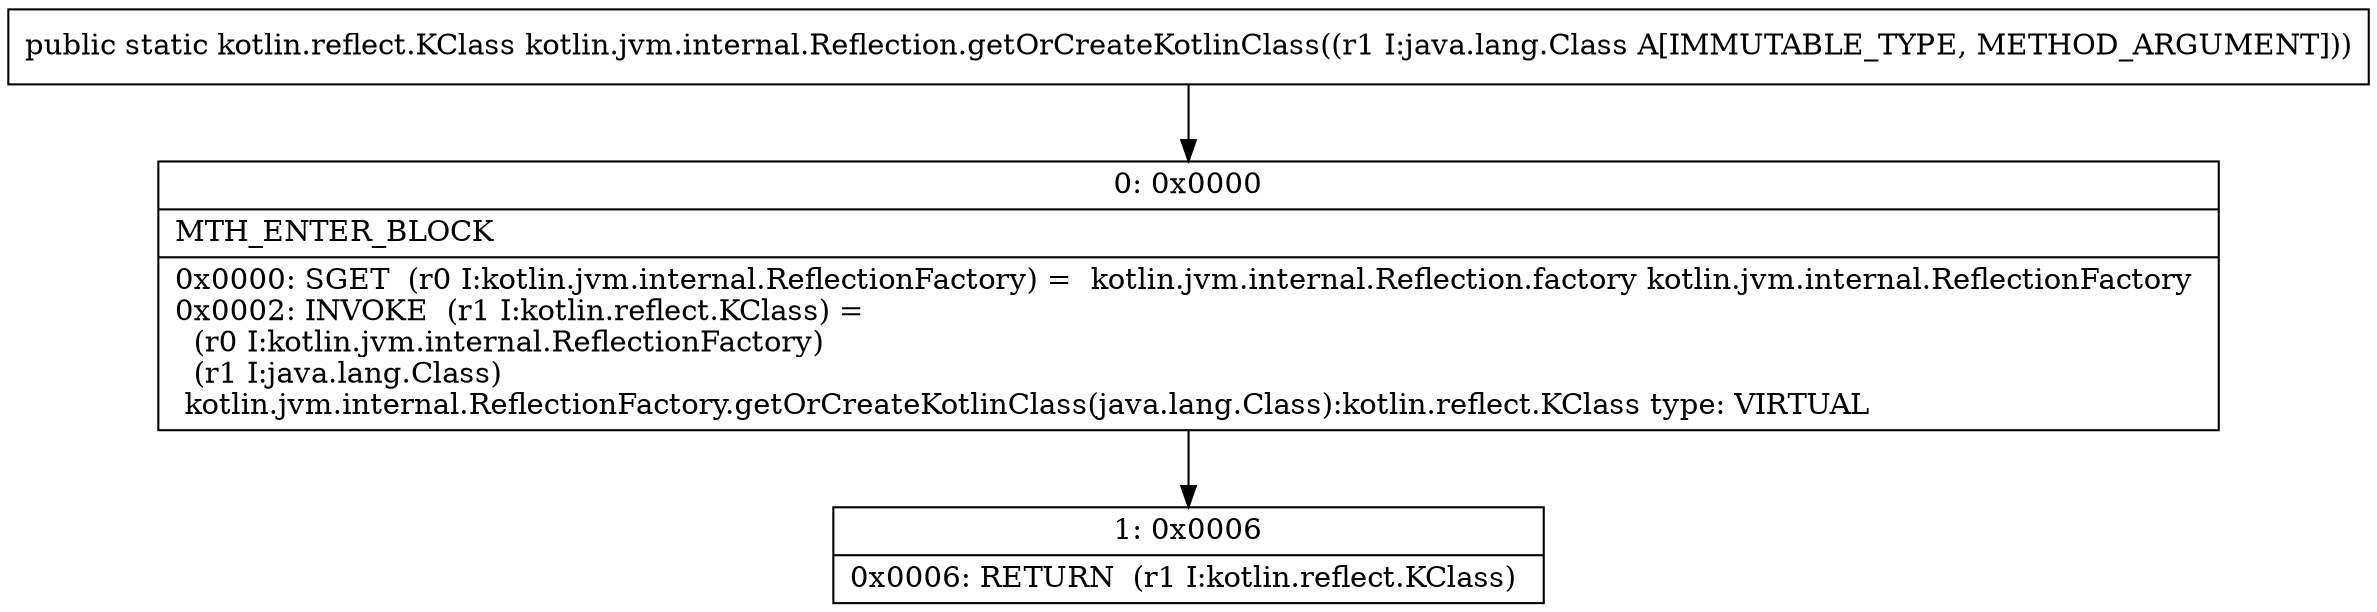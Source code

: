 digraph "CFG forkotlin.jvm.internal.Reflection.getOrCreateKotlinClass(Ljava\/lang\/Class;)Lkotlin\/reflect\/KClass;" {
Node_0 [shape=record,label="{0\:\ 0x0000|MTH_ENTER_BLOCK\l|0x0000: SGET  (r0 I:kotlin.jvm.internal.ReflectionFactory) =  kotlin.jvm.internal.Reflection.factory kotlin.jvm.internal.ReflectionFactory \l0x0002: INVOKE  (r1 I:kotlin.reflect.KClass) = \l  (r0 I:kotlin.jvm.internal.ReflectionFactory)\l  (r1 I:java.lang.Class)\l kotlin.jvm.internal.ReflectionFactory.getOrCreateKotlinClass(java.lang.Class):kotlin.reflect.KClass type: VIRTUAL \l}"];
Node_1 [shape=record,label="{1\:\ 0x0006|0x0006: RETURN  (r1 I:kotlin.reflect.KClass) \l}"];
MethodNode[shape=record,label="{public static kotlin.reflect.KClass kotlin.jvm.internal.Reflection.getOrCreateKotlinClass((r1 I:java.lang.Class A[IMMUTABLE_TYPE, METHOD_ARGUMENT])) }"];
MethodNode -> Node_0;
Node_0 -> Node_1;
}

